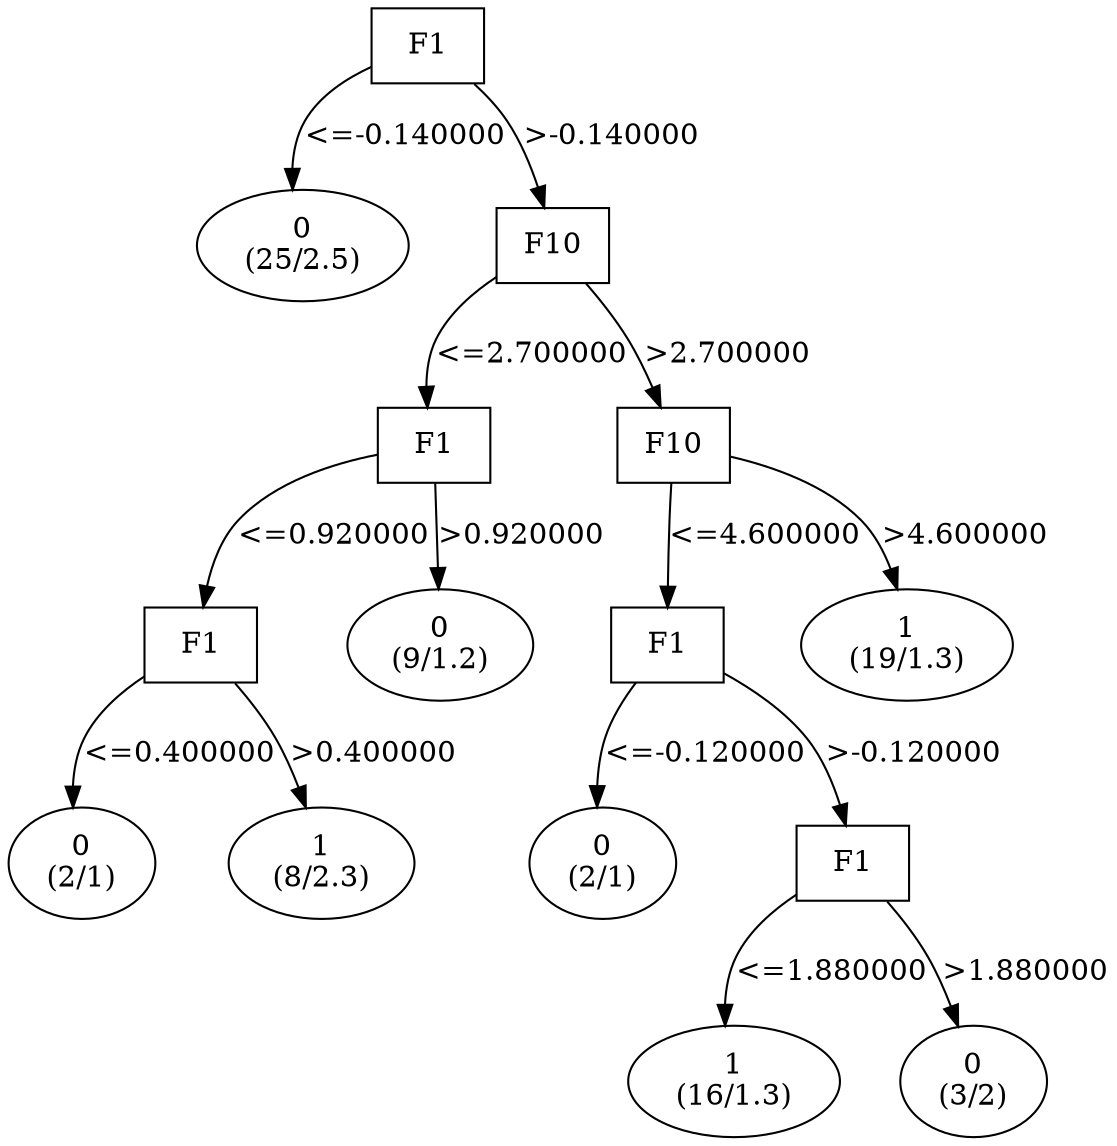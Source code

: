 digraph YaDT {
n0 [ shape=box, label="F1\n"]
n0 -> n1 [label="<=-0.140000"]
n1 [ shape=ellipse, label="0\n(25/2.5)"]
n0 -> n2 [label=">-0.140000"]
n2 [ shape=box, label="F10\n"]
n2 -> n3 [label="<=2.700000"]
n3 [ shape=box, label="F1\n"]
n3 -> n4 [label="<=0.920000"]
n4 [ shape=box, label="F1\n"]
n4 -> n5 [label="<=0.400000"]
n5 [ shape=ellipse, label="0\n(2/1)"]
n4 -> n6 [label=">0.400000"]
n6 [ shape=ellipse, label="1\n(8/2.3)"]
n3 -> n8 [label=">0.920000"]
n8 [ shape=ellipse, label="0\n(9/1.2)"]
n2 -> n10 [label=">2.700000"]
n10 [ shape=box, label="F10\n"]
n10 -> n11 [label="<=4.600000"]
n11 [ shape=box, label="F1\n"]
n11 -> n12 [label="<=-0.120000"]
n12 [ shape=ellipse, label="0\n(2/1)"]
n11 -> n13 [label=">-0.120000"]
n13 [ shape=box, label="F1\n"]
n13 -> n14 [label="<=1.880000"]
n14 [ shape=ellipse, label="1\n(16/1.3)"]
n13 -> n15 [label=">1.880000"]
n15 [ shape=ellipse, label="0\n(3/2)"]
n10 -> n18 [label=">4.600000"]
n18 [ shape=ellipse, label="1\n(19/1.3)"]
}
